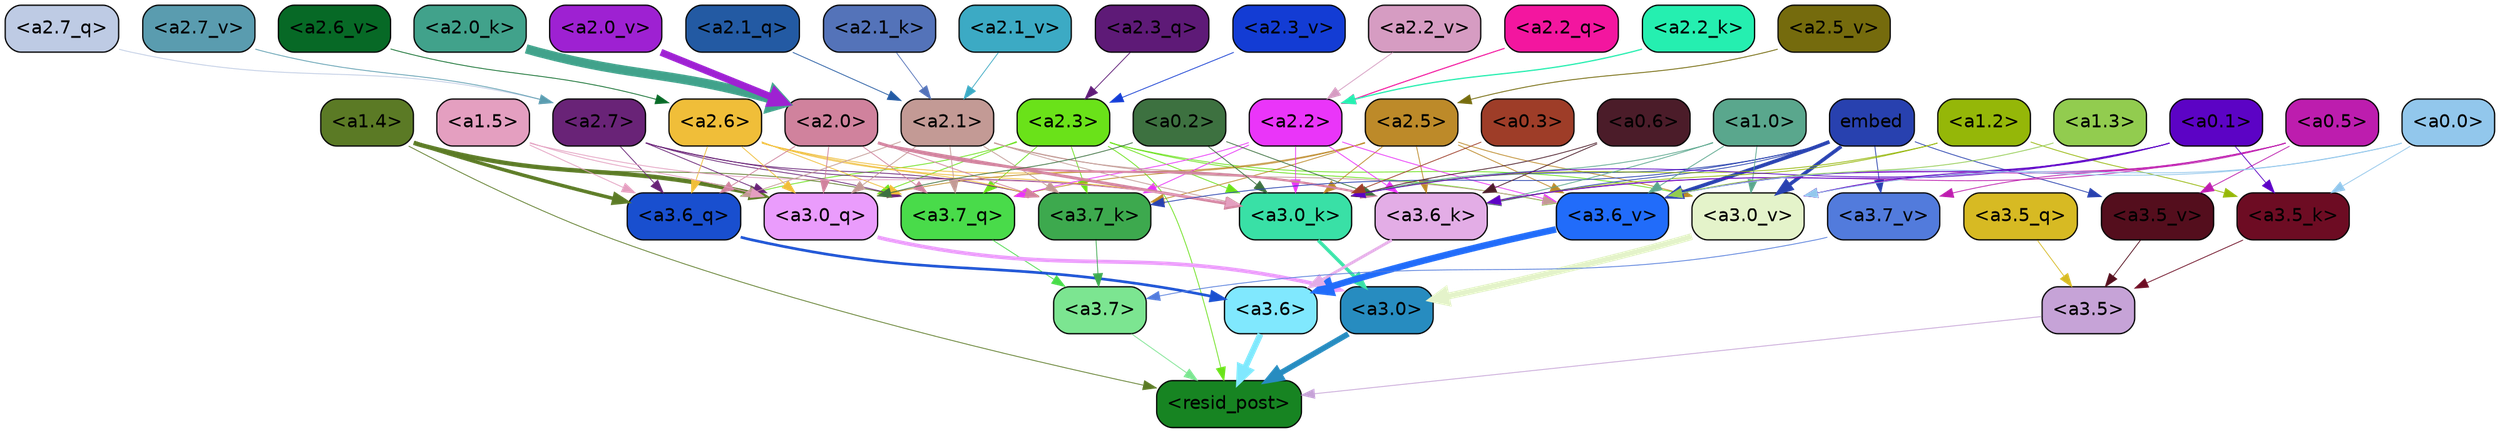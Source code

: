 strict digraph "" {
	graph [bgcolor=transparent,
		layout=dot,
		overlap=false,
		splines=true
	];
	"<a3.7>"	[color=black,
		fillcolor="#7ce591",
		fontname=Helvetica,
		shape=box,
		style="filled, rounded"];
	"<resid_post>"	[color=black,
		fillcolor="#178422",
		fontname=Helvetica,
		shape=box,
		style="filled, rounded"];
	"<a3.7>" -> "<resid_post>"	[color="#7ce591",
		penwidth=0.6];
	"<a3.6>"	[color=black,
		fillcolor="#80e8fe",
		fontname=Helvetica,
		shape=box,
		style="filled, rounded"];
	"<a3.6>" -> "<resid_post>"	[color="#80e8fe",
		penwidth=4.646730065345764];
	"<a3.5>"	[color=black,
		fillcolor="#c6a3d7",
		fontname=Helvetica,
		shape=box,
		style="filled, rounded"];
	"<a3.5>" -> "<resid_post>"	[color="#c6a3d7",
		penwidth=0.6];
	"<a3.0>"	[color=black,
		fillcolor="#278cc0",
		fontname=Helvetica,
		shape=box,
		style="filled, rounded"];
	"<a3.0>" -> "<resid_post>"	[color="#278cc0",
		penwidth=4.323132634162903];
	"<a2.3>"	[color=black,
		fillcolor="#6ae219",
		fontname=Helvetica,
		shape=box,
		style="filled, rounded"];
	"<a2.3>" -> "<resid_post>"	[color="#6ae219",
		penwidth=0.6];
	"<a3.7_q>"	[color=black,
		fillcolor="#49db4a",
		fontname=Helvetica,
		shape=box,
		style="filled, rounded"];
	"<a2.3>" -> "<a3.7_q>"	[color="#6ae219",
		penwidth=0.6];
	"<a3.6_q>"	[color=black,
		fillcolor="#194fcf",
		fontname=Helvetica,
		shape=box,
		style="filled, rounded"];
	"<a2.3>" -> "<a3.6_q>"	[color="#6ae219",
		penwidth=0.6];
	"<a3.0_q>"	[color=black,
		fillcolor="#ea9cfc",
		fontname=Helvetica,
		shape=box,
		style="filled, rounded"];
	"<a2.3>" -> "<a3.0_q>"	[color="#6ae219",
		penwidth=0.6];
	"<a3.7_k>"	[color=black,
		fillcolor="#3da94e",
		fontname=Helvetica,
		shape=box,
		style="filled, rounded"];
	"<a2.3>" -> "<a3.7_k>"	[color="#6ae219",
		penwidth=0.6];
	"<a3.0_k>"	[color=black,
		fillcolor="#39e0a6",
		fontname=Helvetica,
		shape=box,
		style="filled, rounded"];
	"<a2.3>" -> "<a3.0_k>"	[color="#6ae219",
		penwidth=0.6];
	"<a3.6_v>"	[color=black,
		fillcolor="#216cfa",
		fontname=Helvetica,
		shape=box,
		style="filled, rounded"];
	"<a2.3>" -> "<a3.6_v>"	[color="#6ae219",
		penwidth=0.6];
	"<a3.0_v>"	[color=black,
		fillcolor="#e4f3ca",
		fontname=Helvetica,
		shape=box,
		style="filled, rounded"];
	"<a2.3>" -> "<a3.0_v>"	[color="#6ae219",
		penwidth=0.6];
	"<a1.4>"	[color=black,
		fillcolor="#5b7a25",
		fontname=Helvetica,
		shape=box,
		style="filled, rounded"];
	"<a1.4>" -> "<resid_post>"	[color="#5b7a25",
		penwidth=0.6];
	"<a1.4>" -> "<a3.7_q>"	[color="#5b7a25",
		penwidth=0.6];
	"<a1.4>" -> "<a3.6_q>"	[color="#5b7a25",
		penwidth=2.700703263282776];
	"<a1.4>" -> "<a3.0_q>"	[color="#5b7a25",
		penwidth=3.34255850315094];
	"<a3.7_q>" -> "<a3.7>"	[color="#49db4a",
		penwidth=0.6];
	"<a3.6_q>" -> "<a3.6>"	[color="#194fcf",
		penwidth=2.03758105635643];
	"<a3.5_q>"	[color=black,
		fillcolor="#d7ba23",
		fontname=Helvetica,
		shape=box,
		style="filled, rounded"];
	"<a3.5_q>" -> "<a3.5>"	[color="#d7ba23",
		penwidth=0.6];
	"<a3.0_q>" -> "<a3.0>"	[color="#ea9cfc",
		penwidth=2.8638100624084473];
	"<a3.7_k>" -> "<a3.7>"	[color="#3da94e",
		penwidth=0.6];
	"<a3.6_k>"	[color=black,
		fillcolor="#e3ade6",
		fontname=Helvetica,
		shape=box,
		style="filled, rounded"];
	"<a3.6_k>" -> "<a3.6>"	[color="#e3ade6",
		penwidth=2.174198240041733];
	"<a3.5_k>"	[color=black,
		fillcolor="#6d0c23",
		fontname=Helvetica,
		shape=box,
		style="filled, rounded"];
	"<a3.5_k>" -> "<a3.5>"	[color="#6d0c23",
		penwidth=0.6];
	"<a3.0_k>" -> "<a3.0>"	[color="#39e0a6",
		penwidth=2.6274144649505615];
	"<a3.7_v>"	[color=black,
		fillcolor="#527bdc",
		fontname=Helvetica,
		shape=box,
		style="filled, rounded"];
	"<a3.7_v>" -> "<a3.7>"	[color="#527bdc",
		penwidth=0.6];
	"<a3.6_v>" -> "<a3.6>"	[color="#216cfa",
		penwidth=5.002329230308533];
	"<a3.5_v>"	[color=black,
		fillcolor="#540e1d",
		fontname=Helvetica,
		shape=box,
		style="filled, rounded"];
	"<a3.5_v>" -> "<a3.5>"	[color="#540e1d",
		penwidth=0.6];
	"<a3.0_v>" -> "<a3.0>"	[color="#e4f3ca",
		penwidth=5.188832879066467];
	"<a2.7>"	[color=black,
		fillcolor="#692377",
		fontname=Helvetica,
		shape=box,
		style="filled, rounded"];
	"<a2.7>" -> "<a3.7_q>"	[color="#692377",
		penwidth=0.6];
	"<a2.7>" -> "<a3.6_q>"	[color="#692377",
		penwidth=0.6];
	"<a2.7>" -> "<a3.0_q>"	[color="#692377",
		penwidth=0.6];
	"<a2.7>" -> "<a3.7_k>"	[color="#692377",
		penwidth=0.6];
	"<a2.7>" -> "<a3.0_k>"	[color="#692377",
		penwidth=0.6];
	"<a2.6>"	[color=black,
		fillcolor="#f0be39",
		fontname=Helvetica,
		shape=box,
		style="filled, rounded"];
	"<a2.6>" -> "<a3.7_q>"	[color="#f0be39",
		penwidth=0.6];
	"<a2.6>" -> "<a3.6_q>"	[color="#f0be39",
		penwidth=0.6];
	"<a2.6>" -> "<a3.0_q>"	[color="#f0be39",
		penwidth=0.6];
	"<a2.6>" -> "<a3.7_k>"	[color="#f0be39",
		penwidth=0.6];
	"<a2.6>" -> "<a3.6_k>"	[color="#f0be39",
		penwidth=0.6];
	"<a2.6>" -> "<a3.0_k>"	[color="#f0be39",
		penwidth=0.6];
	"<a2.5>"	[color=black,
		fillcolor="#bd8a29",
		fontname=Helvetica,
		shape=box,
		style="filled, rounded"];
	"<a2.5>" -> "<a3.7_q>"	[color="#bd8a29",
		penwidth=0.6];
	"<a2.5>" -> "<a3.0_q>"	[color="#bd8a29",
		penwidth=0.6];
	"<a2.5>" -> "<a3.7_k>"	[color="#bd8a29",
		penwidth=0.6];
	"<a2.5>" -> "<a3.6_k>"	[color="#bd8a29",
		penwidth=0.6];
	"<a2.5>" -> "<a3.0_k>"	[color="#bd8a29",
		penwidth=0.6];
	"<a2.5>" -> "<a3.6_v>"	[color="#bd8a29",
		penwidth=0.6];
	"<a2.5>" -> "<a3.0_v>"	[color="#bd8a29",
		penwidth=0.6];
	"<a2.2>"	[color=black,
		fillcolor="#ea35f9",
		fontname=Helvetica,
		shape=box,
		style="filled, rounded"];
	"<a2.2>" -> "<a3.7_q>"	[color="#ea35f9",
		penwidth=0.6];
	"<a2.2>" -> "<a3.7_k>"	[color="#ea35f9",
		penwidth=0.6];
	"<a2.2>" -> "<a3.6_k>"	[color="#ea35f9",
		penwidth=0.6];
	"<a2.2>" -> "<a3.0_k>"	[color="#ea35f9",
		penwidth=0.6];
	"<a2.2>" -> "<a3.6_v>"	[color="#ea35f9",
		penwidth=0.6];
	"<a2.1>"	[color=black,
		fillcolor="#c39a95",
		fontname=Helvetica,
		shape=box,
		style="filled, rounded"];
	"<a2.1>" -> "<a3.7_q>"	[color="#c39a95",
		penwidth=0.6];
	"<a2.1>" -> "<a3.6_q>"	[color="#c39a95",
		penwidth=0.6];
	"<a2.1>" -> "<a3.0_q>"	[color="#c39a95",
		penwidth=0.6];
	"<a2.1>" -> "<a3.7_k>"	[color="#c39a95",
		penwidth=0.6];
	"<a2.1>" -> "<a3.6_k>"	[color="#c39a95",
		penwidth=0.6];
	"<a2.1>" -> "<a3.0_k>"	[color="#c39a95",
		penwidth=0.6];
	"<a2.1>" -> "<a3.6_v>"	[color="#c39a95",
		penwidth=0.6];
	"<a2.0>"	[color=black,
		fillcolor="#d0829d",
		fontname=Helvetica,
		shape=box,
		style="filled, rounded"];
	"<a2.0>" -> "<a3.7_q>"	[color="#d0829d",
		penwidth=0.6];
	"<a2.0>" -> "<a3.6_q>"	[color="#d0829d",
		penwidth=0.6];
	"<a2.0>" -> "<a3.0_q>"	[color="#d0829d",
		penwidth=0.6];
	"<a2.0>" -> "<a3.7_k>"	[color="#d0829d",
		penwidth=0.6];
	"<a2.0>" -> "<a3.6_k>"	[color="#d0829d",
		penwidth=1.6454488784074783];
	"<a2.0>" -> "<a3.0_k>"	[color="#d0829d",
		penwidth=2.2218968719244003];
	"<a1.5>"	[color=black,
		fillcolor="#e49fc0",
		fontname=Helvetica,
		shape=box,
		style="filled, rounded"];
	"<a1.5>" -> "<a3.6_q>"	[color="#e49fc0",
		penwidth=0.6];
	"<a1.5>" -> "<a3.0_q>"	[color="#e49fc0",
		penwidth=0.6];
	"<a1.5>" -> "<a3.0_k>"	[color="#e49fc0",
		penwidth=0.6];
	"<a0.2>"	[color=black,
		fillcolor="#3d7140",
		fontname=Helvetica,
		shape=box,
		style="filled, rounded"];
	"<a0.2>" -> "<a3.0_q>"	[color="#3d7140",
		penwidth=0.6];
	"<a0.2>" -> "<a3.6_k>"	[color="#3d7140",
		penwidth=0.6];
	"<a0.2>" -> "<a3.0_k>"	[color="#3d7140",
		penwidth=0.6];
	embed	[color=black,
		fillcolor="#2841af",
		fontname=Helvetica,
		shape=box,
		style="filled, rounded"];
	embed -> "<a3.7_k>"	[color="#2841af",
		penwidth=0.6];
	embed -> "<a3.6_k>"	[color="#2841af",
		penwidth=0.6];
	embed -> "<a3.0_k>"	[color="#2841af",
		penwidth=0.6];
	embed -> "<a3.7_v>"	[color="#2841af",
		penwidth=0.6];
	embed -> "<a3.6_v>"	[color="#2841af",
		penwidth=2.8301228284835815];
	embed -> "<a3.5_v>"	[color="#2841af",
		penwidth=0.6];
	embed -> "<a3.0_v>"	[color="#2841af",
		penwidth=2.7660785913467407];
	"<a1.2>"	[color=black,
		fillcolor="#95b708",
		fontname=Helvetica,
		shape=box,
		style="filled, rounded"];
	"<a1.2>" -> "<a3.6_k>"	[color="#95b708",
		penwidth=0.6];
	"<a1.2>" -> "<a3.5_k>"	[color="#95b708",
		penwidth=0.6];
	"<a1.2>" -> "<a3.0_k>"	[color="#95b708",
		penwidth=0.6];
	"<a1.0>"	[color=black,
		fillcolor="#5aa78d",
		fontname=Helvetica,
		shape=box,
		style="filled, rounded"];
	"<a1.0>" -> "<a3.6_k>"	[color="#5aa78d",
		penwidth=0.6];
	"<a1.0>" -> "<a3.0_k>"	[color="#5aa78d",
		penwidth=0.6];
	"<a1.0>" -> "<a3.6_v>"	[color="#5aa78d",
		penwidth=0.6];
	"<a1.0>" -> "<a3.0_v>"	[color="#5aa78d",
		penwidth=0.6];
	"<a0.6>"	[color=black,
		fillcolor="#4b1c29",
		fontname=Helvetica,
		shape=box,
		style="filled, rounded"];
	"<a0.6>" -> "<a3.6_k>"	[color="#4b1c29",
		penwidth=0.6];
	"<a0.6>" -> "<a3.0_k>"	[color="#4b1c29",
		penwidth=0.6];
	"<a0.5>"	[color=black,
		fillcolor="#bd1dae",
		fontname=Helvetica,
		shape=box,
		style="filled, rounded"];
	"<a0.5>" -> "<a3.6_k>"	[color="#bd1dae",
		penwidth=0.6];
	"<a0.5>" -> "<a3.7_v>"	[color="#bd1dae",
		penwidth=0.6];
	"<a0.5>" -> "<a3.6_v>"	[color="#bd1dae",
		penwidth=0.6];
	"<a0.5>" -> "<a3.5_v>"	[color="#bd1dae",
		penwidth=0.6];
	"<a0.5>" -> "<a3.0_v>"	[color="#bd1dae",
		penwidth=0.6124261617660522];
	"<a0.1>"	[color=black,
		fillcolor="#5c03c5",
		fontname=Helvetica,
		shape=box,
		style="filled, rounded"];
	"<a0.1>" -> "<a3.6_k>"	[color="#5c03c5",
		penwidth=0.6];
	"<a0.1>" -> "<a3.5_k>"	[color="#5c03c5",
		penwidth=0.6];
	"<a0.1>" -> "<a3.0_k>"	[color="#5c03c5",
		penwidth=0.6];
	"<a0.1>" -> "<a3.6_v>"	[color="#5c03c5",
		penwidth=0.6];
	"<a0.1>" -> "<a3.0_v>"	[color="#5c03c5",
		penwidth=0.6];
	"<a0.0>"	[color=black,
		fillcolor="#92c7ec",
		fontname=Helvetica,
		shape=box,
		style="filled, rounded"];
	"<a0.0>" -> "<a3.5_k>"	[color="#92c7ec",
		penwidth=0.6];
	"<a0.0>" -> "<a3.6_v>"	[color="#92c7ec",
		penwidth=0.6];
	"<a0.0>" -> "<a3.0_v>"	[color="#92c7ec",
		penwidth=0.6];
	"<a0.3>"	[color=black,
		fillcolor="#9e3d28",
		fontname=Helvetica,
		shape=box,
		style="filled, rounded"];
	"<a0.3>" -> "<a3.0_k>"	[color="#9e3d28",
		penwidth=0.6];
	"<a1.3>"	[color=black,
		fillcolor="#92cc4f",
		fontname=Helvetica,
		shape=box,
		style="filled, rounded"];
	"<a1.3>" -> "<a3.6_v>"	[color="#92cc4f",
		penwidth=0.6];
	"<a2.7_q>"	[color=black,
		fillcolor="#becbe4",
		fontname=Helvetica,
		shape=box,
		style="filled, rounded"];
	"<a2.7_q>" -> "<a2.7>"	[color="#becbe4",
		penwidth=0.6];
	"<a2.3_q>"	[color=black,
		fillcolor="#5e1a77",
		fontname=Helvetica,
		shape=box,
		style="filled, rounded"];
	"<a2.3_q>" -> "<a2.3>"	[color="#5e1a77",
		penwidth=0.6];
	"<a2.2_q>"	[color=black,
		fillcolor="#f3169f",
		fontname=Helvetica,
		shape=box,
		style="filled, rounded"];
	"<a2.2_q>" -> "<a2.2>"	[color="#f3169f",
		penwidth=0.8114519119262695];
	"<a2.1_q>"	[color=black,
		fillcolor="#235aa3",
		fontname=Helvetica,
		shape=box,
		style="filled, rounded"];
	"<a2.1_q>" -> "<a2.1>"	[color="#235aa3",
		penwidth=0.6];
	"<a2.2_k>"	[color=black,
		fillcolor="#25efb0",
		fontname=Helvetica,
		shape=box,
		style="filled, rounded"];
	"<a2.2_k>" -> "<a2.2>"	[color="#25efb0",
		penwidth=0.9331893920898438];
	"<a2.1_k>"	[color=black,
		fillcolor="#5473b9",
		fontname=Helvetica,
		shape=box,
		style="filled, rounded"];
	"<a2.1_k>" -> "<a2.1>"	[color="#5473b9",
		penwidth=0.6];
	"<a2.0_k>"	[color=black,
		fillcolor="#41a28b",
		fontname=Helvetica,
		shape=box,
		style="filled, rounded"];
	"<a2.0_k>" -> "<a2.0>"	[color="#41a28b",
		penwidth=7.158664226531982];
	"<a2.7_v>"	[color=black,
		fillcolor="#5a9caf",
		fontname=Helvetica,
		shape=box,
		style="filled, rounded"];
	"<a2.7_v>" -> "<a2.7>"	[color="#5a9caf",
		penwidth=0.6];
	"<a2.6_v>"	[color=black,
		fillcolor="#076926",
		fontname=Helvetica,
		shape=box,
		style="filled, rounded"];
	"<a2.6_v>" -> "<a2.6>"	[color="#076926",
		penwidth=0.6];
	"<a2.5_v>"	[color=black,
		fillcolor="#756b0d",
		fontname=Helvetica,
		shape=box,
		style="filled, rounded"];
	"<a2.5_v>" -> "<a2.5>"	[color="#756b0d",
		penwidth=0.6657319068908691];
	"<a2.3_v>"	[color=black,
		fillcolor="#133cd4",
		fontname=Helvetica,
		shape=box,
		style="filled, rounded"];
	"<a2.3_v>" -> "<a2.3>"	[color="#133cd4",
		penwidth=0.6];
	"<a2.2_v>"	[color=black,
		fillcolor="#d69cc2",
		fontname=Helvetica,
		shape=box,
		style="filled, rounded"];
	"<a2.2_v>" -> "<a2.2>"	[color="#d69cc2",
		penwidth=0.6];
	"<a2.1_v>"	[color=black,
		fillcolor="#3caac4",
		fontname=Helvetica,
		shape=box,
		style="filled, rounded"];
	"<a2.1_v>" -> "<a2.1>"	[color="#3caac4",
		penwidth=0.6];
	"<a2.0_v>"	[color=black,
		fillcolor="#9e21d2",
		fontname=Helvetica,
		shape=box,
		style="filled, rounded"];
	"<a2.0_v>" -> "<a2.0>"	[color="#9e21d2",
		penwidth=5.380099236965179];
}
